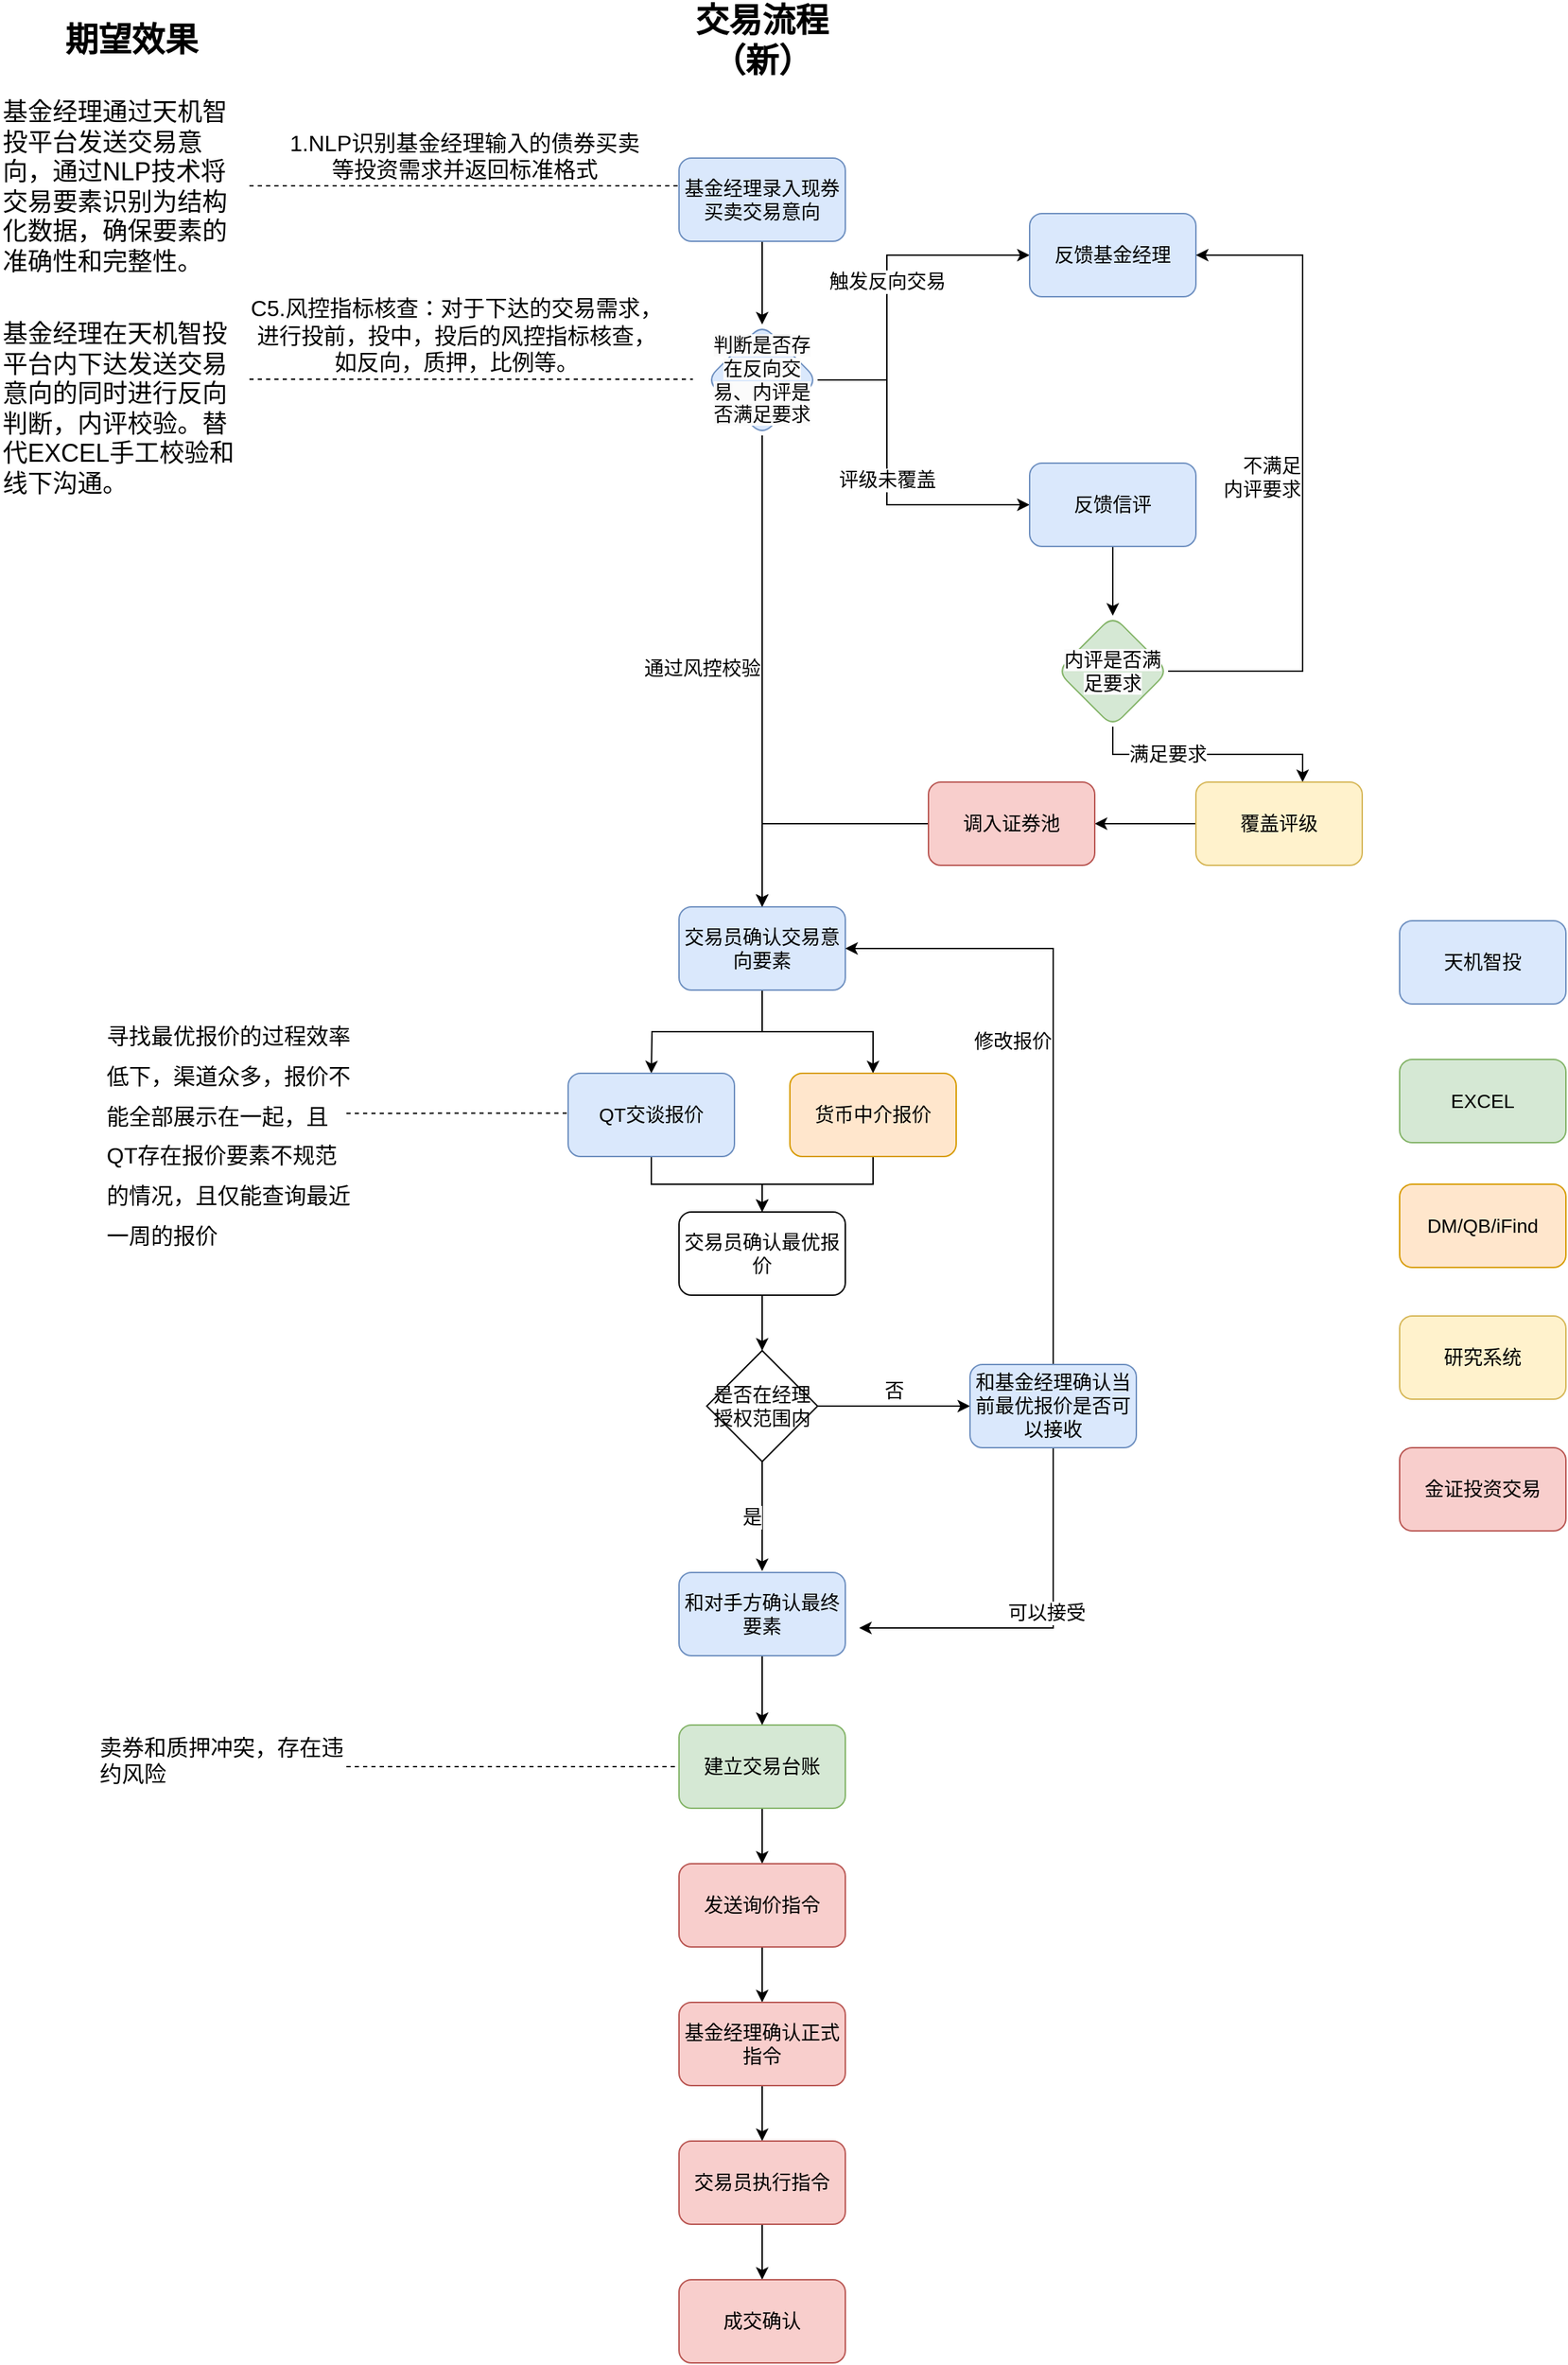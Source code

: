<mxfile version="26.1.0">
  <diagram id="C5RBs43oDa-KdzZeNtuy" name="Page-1">
    <mxGraphModel dx="2065" dy="1990" grid="1" gridSize="10" guides="1" tooltips="1" connect="1" arrows="1" fold="1" page="1" pageScale="1" pageWidth="827" pageHeight="1169" math="0" shadow="0">
      <root>
        <mxCell id="WIyWlLk6GJQsqaUBKTNV-0" />
        <mxCell id="WIyWlLk6GJQsqaUBKTNV-1" parent="WIyWlLk6GJQsqaUBKTNV-0" />
        <mxCell id="rE41ixS500IUOI0nH0Pi-16" value="通过风控校验" style="edgeStyle=orthogonalEdgeStyle;rounded=0;orthogonalLoop=1;jettySize=auto;html=1;exitX=0.5;exitY=1;exitDx=0;exitDy=0;fontSize=14;verticalAlign=middle;align=right;" parent="WIyWlLk6GJQsqaUBKTNV-1" source="rE41ixS500IUOI0nH0Pi-52" target="rE41ixS500IUOI0nH0Pi-0" edge="1">
          <mxGeometry x="-0.012" relative="1" as="geometry">
            <mxPoint x="220.0" y="-60" as="sourcePoint" />
            <mxPoint x="220.0" y="120" as="targetPoint" />
            <mxPoint as="offset" />
          </mxGeometry>
        </mxCell>
        <mxCell id="rE41ixS500IUOI0nH0Pi-66" style="edgeStyle=orthogonalEdgeStyle;rounded=0;orthogonalLoop=1;jettySize=auto;html=1;exitX=0.5;exitY=1;exitDx=0;exitDy=0;entryX=0.5;entryY=0;entryDx=0;entryDy=0;" parent="WIyWlLk6GJQsqaUBKTNV-1" source="WIyWlLk6GJQsqaUBKTNV-3" target="rE41ixS500IUOI0nH0Pi-52" edge="1">
          <mxGeometry relative="1" as="geometry" />
        </mxCell>
        <mxCell id="WIyWlLk6GJQsqaUBKTNV-3" value="基金经理录入现券买卖交易意向" style="rounded=1;whiteSpace=wrap;html=1;fontSize=14;glass=0;strokeWidth=1;shadow=0;fillColor=#dae8fc;strokeColor=#6c8ebf;" parent="WIyWlLk6GJQsqaUBKTNV-1" vertex="1">
          <mxGeometry x="160" y="-250" width="120" height="60" as="geometry" />
        </mxCell>
        <mxCell id="rE41ixS500IUOI0nH0Pi-15" style="edgeStyle=orthogonalEdgeStyle;rounded=0;orthogonalLoop=1;jettySize=auto;html=1;exitX=0.5;exitY=1;exitDx=0;exitDy=0;entryX=0.5;entryY=0;entryDx=0;entryDy=0;fontSize=14;" parent="WIyWlLk6GJQsqaUBKTNV-1" source="rE41ixS500IUOI0nH0Pi-0" edge="1">
          <mxGeometry relative="1" as="geometry">
            <mxPoint x="140.0" y="410" as="targetPoint" />
          </mxGeometry>
        </mxCell>
        <mxCell id="rE41ixS500IUOI0nH0Pi-19" style="edgeStyle=orthogonalEdgeStyle;rounded=0;orthogonalLoop=1;jettySize=auto;html=1;exitX=0.5;exitY=1;exitDx=0;exitDy=0;entryX=0.5;entryY=0;entryDx=0;entryDy=0;fontSize=14;" parent="WIyWlLk6GJQsqaUBKTNV-1" source="rE41ixS500IUOI0nH0Pi-0" target="rE41ixS500IUOI0nH0Pi-17" edge="1">
          <mxGeometry relative="1" as="geometry" />
        </mxCell>
        <mxCell id="rE41ixS500IUOI0nH0Pi-0" value="交易员确认交易意向要素" style="rounded=1;whiteSpace=wrap;html=1;fillColor=#dae8fc;strokeColor=#6c8ebf;fontSize=14;" parent="WIyWlLk6GJQsqaUBKTNV-1" vertex="1">
          <mxGeometry x="160" y="290" width="120" height="60" as="geometry" />
        </mxCell>
        <mxCell id="rE41ixS500IUOI0nH0Pi-2" style="edgeStyle=orthogonalEdgeStyle;rounded=0;orthogonalLoop=1;jettySize=auto;html=1;exitX=0.5;exitY=1;exitDx=0;exitDy=0;fontSize=14;" parent="WIyWlLk6GJQsqaUBKTNV-1" source="rE41ixS500IUOI0nH0Pi-0" target="rE41ixS500IUOI0nH0Pi-0" edge="1">
          <mxGeometry relative="1" as="geometry" />
        </mxCell>
        <mxCell id="rE41ixS500IUOI0nH0Pi-21" style="edgeStyle=orthogonalEdgeStyle;rounded=0;orthogonalLoop=1;jettySize=auto;html=1;exitX=0.5;exitY=1;exitDx=0;exitDy=0;entryX=0.5;entryY=0;entryDx=0;entryDy=0;fontSize=14;" parent="WIyWlLk6GJQsqaUBKTNV-1" target="rE41ixS500IUOI0nH0Pi-20" edge="1">
          <mxGeometry relative="1" as="geometry">
            <mxPoint x="140.0" y="470" as="sourcePoint" />
            <Array as="points">
              <mxPoint x="140" y="490" />
              <mxPoint x="220" y="490" />
            </Array>
          </mxGeometry>
        </mxCell>
        <mxCell id="rE41ixS500IUOI0nH0Pi-12" value="QT交谈报价" style="rounded=1;whiteSpace=wrap;html=1;fillColor=#dae8fc;strokeColor=#6c8ebf;fontSize=14;" parent="WIyWlLk6GJQsqaUBKTNV-1" vertex="1">
          <mxGeometry x="80" y="410" width="120" height="60" as="geometry" />
        </mxCell>
        <mxCell id="rE41ixS500IUOI0nH0Pi-34" style="edgeStyle=orthogonalEdgeStyle;rounded=0;orthogonalLoop=1;jettySize=auto;html=1;exitX=0.5;exitY=1;exitDx=0;exitDy=0;entryX=0.5;entryY=0;entryDx=0;entryDy=0;fontSize=14;" parent="WIyWlLk6GJQsqaUBKTNV-1" source="rE41ixS500IUOI0nH0Pi-17" target="rE41ixS500IUOI0nH0Pi-20" edge="1">
          <mxGeometry relative="1" as="geometry" />
        </mxCell>
        <mxCell id="rE41ixS500IUOI0nH0Pi-17" value="货币中介报价" style="rounded=1;whiteSpace=wrap;html=1;fillColor=#ffe6cc;strokeColor=#d79b00;fontSize=14;" parent="WIyWlLk6GJQsqaUBKTNV-1" vertex="1">
          <mxGeometry x="240" y="410" width="120" height="60" as="geometry" />
        </mxCell>
        <mxCell id="rE41ixS500IUOI0nH0Pi-24" style="edgeStyle=orthogonalEdgeStyle;rounded=0;orthogonalLoop=1;jettySize=auto;html=1;exitX=0.5;exitY=1;exitDx=0;exitDy=0;entryX=0.5;entryY=0;entryDx=0;entryDy=0;fontSize=14;" parent="WIyWlLk6GJQsqaUBKTNV-1" source="rE41ixS500IUOI0nH0Pi-20" target="rE41ixS500IUOI0nH0Pi-23" edge="1">
          <mxGeometry relative="1" as="geometry" />
        </mxCell>
        <mxCell id="rE41ixS500IUOI0nH0Pi-20" value="交易员确认最优报价" style="rounded=1;whiteSpace=wrap;html=1;fontSize=14;" parent="WIyWlLk6GJQsqaUBKTNV-1" vertex="1">
          <mxGeometry x="160" y="510" width="120" height="60" as="geometry" />
        </mxCell>
        <mxCell id="rE41ixS500IUOI0nH0Pi-25" value="否" style="edgeStyle=orthogonalEdgeStyle;rounded=0;orthogonalLoop=1;jettySize=auto;html=1;exitX=1;exitY=0.5;exitDx=0;exitDy=0;verticalAlign=bottom;entryX=0;entryY=0.5;entryDx=0;entryDy=0;fontSize=14;" parent="WIyWlLk6GJQsqaUBKTNV-1" source="rE41ixS500IUOI0nH0Pi-23" target="rE41ixS500IUOI0nH0Pi-26" edge="1">
          <mxGeometry relative="1" as="geometry">
            <mxPoint x="380" y="690" as="targetPoint" />
          </mxGeometry>
        </mxCell>
        <mxCell id="rE41ixS500IUOI0nH0Pi-28" value="是" style="edgeStyle=orthogonalEdgeStyle;rounded=0;orthogonalLoop=1;jettySize=auto;html=1;verticalAlign=middle;align=right;fontSize=14;" parent="WIyWlLk6GJQsqaUBKTNV-1" source="rE41ixS500IUOI0nH0Pi-23" edge="1">
          <mxGeometry relative="1" as="geometry">
            <mxPoint x="220" y="769" as="targetPoint" />
          </mxGeometry>
        </mxCell>
        <mxCell id="rE41ixS500IUOI0nH0Pi-23" value="是否在经理授权范围内" style="rhombus;whiteSpace=wrap;html=1;fontSize=14;" parent="WIyWlLk6GJQsqaUBKTNV-1" vertex="1">
          <mxGeometry x="180" y="610" width="80" height="80" as="geometry" />
        </mxCell>
        <mxCell id="rE41ixS500IUOI0nH0Pi-29" value="可以接受" style="edgeStyle=orthogonalEdgeStyle;rounded=0;orthogonalLoop=1;jettySize=auto;html=1;exitX=0.5;exitY=1;exitDx=0;exitDy=0;verticalAlign=bottom;fontSize=14;" parent="WIyWlLk6GJQsqaUBKTNV-1" source="rE41ixS500IUOI0nH0Pi-26" edge="1">
          <mxGeometry relative="1" as="geometry">
            <mxPoint x="290" y="810" as="targetPoint" />
            <Array as="points">
              <mxPoint x="430" y="810" />
            </Array>
          </mxGeometry>
        </mxCell>
        <mxCell id="rE41ixS500IUOI0nH0Pi-68" value="修改报价&lt;div&gt;&lt;br&gt;&lt;/div&gt;" style="edgeStyle=orthogonalEdgeStyle;rounded=0;orthogonalLoop=1;jettySize=auto;html=1;exitX=0.5;exitY=0;exitDx=0;exitDy=0;entryX=1;entryY=0.5;entryDx=0;entryDy=0;align=right;fontSize=14;verticalAlign=middle;" parent="WIyWlLk6GJQsqaUBKTNV-1" source="rE41ixS500IUOI0nH0Pi-26" target="rE41ixS500IUOI0nH0Pi-0" edge="1">
          <mxGeometry relative="1" as="geometry" />
        </mxCell>
        <mxCell id="rE41ixS500IUOI0nH0Pi-26" value="和基金经理确认当前最优报价是否可以接收" style="rounded=1;whiteSpace=wrap;html=1;fillColor=#dae8fc;strokeColor=#6c8ebf;fontSize=14;" parent="WIyWlLk6GJQsqaUBKTNV-1" vertex="1">
          <mxGeometry x="370" y="620" width="120" height="60" as="geometry" />
        </mxCell>
        <mxCell id="rE41ixS500IUOI0nH0Pi-67" style="edgeStyle=orthogonalEdgeStyle;rounded=0;orthogonalLoop=1;jettySize=auto;html=1;exitX=0.5;exitY=1;exitDx=0;exitDy=0;entryX=0.5;entryY=0;entryDx=0;entryDy=0;" parent="WIyWlLk6GJQsqaUBKTNV-1" source="rE41ixS500IUOI0nH0Pi-27" target="rE41ixS500IUOI0nH0Pi-30" edge="1">
          <mxGeometry relative="1" as="geometry" />
        </mxCell>
        <mxCell id="rE41ixS500IUOI0nH0Pi-27" value="建立交易台账" style="rounded=1;whiteSpace=wrap;html=1;fillColor=#d5e8d4;strokeColor=#82b366;fontSize=14;" parent="WIyWlLk6GJQsqaUBKTNV-1" vertex="1">
          <mxGeometry x="160" y="880" width="120" height="60" as="geometry" />
        </mxCell>
        <mxCell id="rE41ixS500IUOI0nH0Pi-36" value="" style="edgeStyle=orthogonalEdgeStyle;rounded=0;orthogonalLoop=1;jettySize=auto;html=1;fontSize=14;" parent="WIyWlLk6GJQsqaUBKTNV-1" source="rE41ixS500IUOI0nH0Pi-30" target="rE41ixS500IUOI0nH0Pi-32" edge="1">
          <mxGeometry relative="1" as="geometry" />
        </mxCell>
        <mxCell id="rE41ixS500IUOI0nH0Pi-30" value="发送询价指令" style="rounded=1;whiteSpace=wrap;html=1;labelBackgroundColor=none;fillColor=#f8cecc;strokeColor=#b85450;fontSize=14;" parent="WIyWlLk6GJQsqaUBKTNV-1" vertex="1">
          <mxGeometry x="160" y="980" width="120" height="60" as="geometry" />
        </mxCell>
        <mxCell id="rE41ixS500IUOI0nH0Pi-37" value="" style="edgeStyle=orthogonalEdgeStyle;rounded=0;orthogonalLoop=1;jettySize=auto;html=1;fontSize=14;" parent="WIyWlLk6GJQsqaUBKTNV-1" source="rE41ixS500IUOI0nH0Pi-32" target="rE41ixS500IUOI0nH0Pi-33" edge="1">
          <mxGeometry relative="1" as="geometry" />
        </mxCell>
        <mxCell id="rE41ixS500IUOI0nH0Pi-32" value="基金经理确认正式指令" style="rounded=1;whiteSpace=wrap;html=1;fillColor=#f8cecc;strokeColor=#b85450;fontSize=14;" parent="WIyWlLk6GJQsqaUBKTNV-1" vertex="1">
          <mxGeometry x="160" y="1080" width="120" height="60" as="geometry" />
        </mxCell>
        <mxCell id="rE41ixS500IUOI0nH0Pi-40" value="" style="edgeStyle=orthogonalEdgeStyle;rounded=0;orthogonalLoop=1;jettySize=auto;html=1;fontSize=14;" parent="WIyWlLk6GJQsqaUBKTNV-1" source="rE41ixS500IUOI0nH0Pi-33" target="rE41ixS500IUOI0nH0Pi-35" edge="1">
          <mxGeometry relative="1" as="geometry" />
        </mxCell>
        <mxCell id="rE41ixS500IUOI0nH0Pi-33" value="交易员执行指令" style="rounded=1;whiteSpace=wrap;html=1;fillColor=#f8cecc;strokeColor=#b85450;fontSize=14;" parent="WIyWlLk6GJQsqaUBKTNV-1" vertex="1">
          <mxGeometry x="160" y="1180" width="120" height="60" as="geometry" />
        </mxCell>
        <mxCell id="rE41ixS500IUOI0nH0Pi-35" value="成交确认" style="rounded=1;whiteSpace=wrap;html=1;fillColor=#f8cecc;strokeColor=#b85450;fontSize=14;" parent="WIyWlLk6GJQsqaUBKTNV-1" vertex="1">
          <mxGeometry x="160" y="1280" width="120" height="60" as="geometry" />
        </mxCell>
        <mxCell id="rE41ixS500IUOI0nH0Pi-41" value="EXCEL" style="rounded=1;whiteSpace=wrap;html=1;fillColor=#d5e8d4;strokeColor=#82b366;fontSize=14;" parent="WIyWlLk6GJQsqaUBKTNV-1" vertex="1">
          <mxGeometry x="680" y="400" width="120" height="60" as="geometry" />
        </mxCell>
        <mxCell id="rE41ixS500IUOI0nH0Pi-42" value="金证投资交易" style="rounded=1;whiteSpace=wrap;html=1;fillColor=#f8cecc;strokeColor=#b85450;fontSize=14;" parent="WIyWlLk6GJQsqaUBKTNV-1" vertex="1">
          <mxGeometry x="680" y="680" width="120" height="60" as="geometry" />
        </mxCell>
        <mxCell id="rE41ixS500IUOI0nH0Pi-43" value="天机智投" style="rounded=1;whiteSpace=wrap;html=1;fillColor=#dae8fc;strokeColor=#6c8ebf;fontSize=14;" parent="WIyWlLk6GJQsqaUBKTNV-1" vertex="1">
          <mxGeometry x="680" y="300" width="120" height="60" as="geometry" />
        </mxCell>
        <mxCell id="rE41ixS500IUOI0nH0Pi-44" value="DM/QB/iFind" style="rounded=1;whiteSpace=wrap;html=1;fillColor=#ffe6cc;strokeColor=#d79b00;fontSize=14;" parent="WIyWlLk6GJQsqaUBKTNV-1" vertex="1">
          <mxGeometry x="680" y="490" width="120" height="60" as="geometry" />
        </mxCell>
        <mxCell id="rE41ixS500IUOI0nH0Pi-56" value="触发反向交易" style="edgeStyle=orthogonalEdgeStyle;rounded=0;orthogonalLoop=1;jettySize=auto;html=1;verticalAlign=middle;fontSize=14;exitX=1;exitY=0.5;exitDx=0;exitDy=0;" parent="WIyWlLk6GJQsqaUBKTNV-1" source="rE41ixS500IUOI0nH0Pi-52" target="rE41ixS500IUOI0nH0Pi-55" edge="1">
          <mxGeometry relative="1" as="geometry">
            <Array as="points">
              <mxPoint x="310" y="-90" />
              <mxPoint x="310" y="-180" />
            </Array>
            <mxPoint as="offset" />
          </mxGeometry>
        </mxCell>
        <mxCell id="rE41ixS500IUOI0nH0Pi-73" value="评级未覆盖" style="edgeStyle=orthogonalEdgeStyle;rounded=0;orthogonalLoop=1;jettySize=auto;html=1;exitX=1;exitY=0.5;exitDx=0;exitDy=0;align=center;fontSize=14;verticalAlign=middle;entryX=0;entryY=0.5;entryDx=0;entryDy=0;" parent="WIyWlLk6GJQsqaUBKTNV-1" source="rE41ixS500IUOI0nH0Pi-52" target="rE41ixS500IUOI0nH0Pi-72" edge="1">
          <mxGeometry relative="1" as="geometry">
            <Array as="points">
              <mxPoint x="310" y="-90" />
              <mxPoint x="310" />
            </Array>
          </mxGeometry>
        </mxCell>
        <mxCell id="rE41ixS500IUOI0nH0Pi-52" value="&lt;br&gt;&lt;span style=&quot;color: rgb(0, 0, 0); font-family: Helvetica; font-style: normal; font-variant-ligatures: normal; font-variant-caps: normal; font-weight: 400; letter-spacing: normal; orphans: 2; text-align: center; text-indent: 0px; text-transform: none; widows: 2; word-spacing: 0px; -webkit-text-stroke-width: 0px; white-space: normal; background-color: rgb(251, 251, 251); text-decoration-thickness: initial; text-decoration-style: initial; text-decoration-color: initial; float: none; display: inline !important;&quot;&gt;判断是否存在反向交易、内评是否&lt;/span&gt;&lt;span style=&quot;background-color: light-dark(rgb(251, 251, 251), rgb(21, 21, 21)); color: light-dark(rgb(0, 0, 0), rgb(237, 237, 237));&quot;&gt;满足要求&lt;/span&gt;&lt;div&gt;&lt;br&gt;&lt;/div&gt;" style="rhombus;whiteSpace=wrap;html=1;fillColor=#dae8fc;strokeColor=#6c8ebf;rounded=1;textShadow=0;fontSize=14;" parent="WIyWlLk6GJQsqaUBKTNV-1" vertex="1">
          <mxGeometry x="180" y="-130" width="80" height="80" as="geometry" />
        </mxCell>
        <mxCell id="rE41ixS500IUOI0nH0Pi-55" value="反馈基金经理" style="whiteSpace=wrap;html=1;fillColor=#dae8fc;strokeColor=#6c8ebf;rounded=1;fontSize=14;" parent="WIyWlLk6GJQsqaUBKTNV-1" vertex="1">
          <mxGeometry x="413" y="-210" width="120" height="60" as="geometry" />
        </mxCell>
        <mxCell id="rE41ixS500IUOI0nH0Pi-59" value="1.NLP识别基金经理输入的债券买卖&lt;div&gt;等投资需求并返回标准格式&lt;/div&gt;" style="edgeStyle=orthogonalEdgeStyle;rounded=0;orthogonalLoop=1;jettySize=auto;html=1;dashed=1;endArrow=none;startFill=0;exitX=1;exitY=0.5;exitDx=0;exitDy=0;fontSize=16;verticalAlign=bottom;" parent="WIyWlLk6GJQsqaUBKTNV-1" edge="1" source="rE41ixS500IUOI0nH0Pi-70">
          <mxGeometry x="-0.002" relative="1" as="geometry">
            <mxPoint x="160" y="-230" as="targetPoint" />
            <mxPoint x="-115" y="-260" as="sourcePoint" />
            <Array as="points" />
            <mxPoint as="offset" />
          </mxGeometry>
        </mxCell>
        <mxCell id="rE41ixS500IUOI0nH0Pi-61" value="期望效果" style="text;html=1;align=center;verticalAlign=middle;whiteSpace=wrap;rounded=0;fontSize=24;fontStyle=1" parent="WIyWlLk6GJQsqaUBKTNV-1" vertex="1">
          <mxGeometry x="-300" y="-350" width="130" height="30" as="geometry" />
        </mxCell>
        <mxCell id="rE41ixS500IUOI0nH0Pi-62" value="交易流程（新&lt;span style=&quot;background-color: transparent; color: light-dark(rgb(0, 0, 0), rgb(255, 255, 255));&quot;&gt;）&lt;/span&gt;" style="text;html=1;align=center;verticalAlign=middle;whiteSpace=wrap;rounded=0;fontSize=24;fontStyle=1" parent="WIyWlLk6GJQsqaUBKTNV-1" vertex="1">
          <mxGeometry x="170" y="-350" width="100" height="30" as="geometry" />
        </mxCell>
        <mxCell id="rE41ixS500IUOI0nH0Pi-69" value="卖券和质押冲突，存在违约风险" style="text;html=1;whiteSpace=wrap;overflow=hidden;rounded=0;fontSize=16;" parent="WIyWlLk6GJQsqaUBKTNV-1" vertex="1">
          <mxGeometry x="-260" y="880" width="180" height="60" as="geometry" />
        </mxCell>
        <mxCell id="rE41ixS500IUOI0nH0Pi-70" value="&lt;h1 style=&quot;margin-top: 0px;&quot;&gt;&lt;span style=&quot;background-color: transparent; color: light-dark(rgb(0, 0, 0), rgb(255, 255, 255)); font-weight: normal;&quot;&gt;&lt;font&gt;基金经理通过天机智投平台发送交易意向，通过NLP技术将交易要素识别为结构化数据，确保要素的准确性和完整性。&lt;/font&gt;&lt;/span&gt;&lt;/h1&gt;" style="text;html=1;whiteSpace=wrap;overflow=hidden;rounded=0;fontSize=9;" parent="WIyWlLk6GJQsqaUBKTNV-1" vertex="1">
          <mxGeometry x="-330" y="-300" width="180" height="140" as="geometry" />
        </mxCell>
        <mxCell id="rE41ixS500IUOI0nH0Pi-71" style="edgeStyle=orthogonalEdgeStyle;rounded=0;orthogonalLoop=1;jettySize=auto;html=1;exitX=1;exitY=0.5;exitDx=0;exitDy=0;endArrow=none;startFill=0;dashed=1;entryX=0;entryY=0.5;entryDx=0;entryDy=0;" parent="WIyWlLk6GJQsqaUBKTNV-1" source="rE41ixS500IUOI0nH0Pi-69" target="rE41ixS500IUOI0nH0Pi-27" edge="1">
          <mxGeometry relative="1" as="geometry">
            <mxPoint x="-90.0" y="750" as="sourcePoint" />
            <mxPoint x="150" y="790" as="targetPoint" />
            <Array as="points" />
          </mxGeometry>
        </mxCell>
        <mxCell id="rE41ixS500IUOI0nH0Pi-75" style="edgeStyle=orthogonalEdgeStyle;rounded=0;orthogonalLoop=1;jettySize=auto;html=1;exitX=0.5;exitY=1;exitDx=0;exitDy=0;entryX=0.5;entryY=0;entryDx=0;entryDy=0;" parent="WIyWlLk6GJQsqaUBKTNV-1" source="rE41ixS500IUOI0nH0Pi-72" target="rE41ixS500IUOI0nH0Pi-74" edge="1">
          <mxGeometry relative="1" as="geometry" />
        </mxCell>
        <mxCell id="rE41ixS500IUOI0nH0Pi-72" value="反馈信评" style="whiteSpace=wrap;html=1;fillColor=#dae8fc;strokeColor=#6c8ebf;rounded=1;fontSize=14;" parent="WIyWlLk6GJQsqaUBKTNV-1" vertex="1">
          <mxGeometry x="413" y="-30" width="120" height="60" as="geometry" />
        </mxCell>
        <mxCell id="rE41ixS500IUOI0nH0Pi-77" value="满足要求" style="edgeStyle=orthogonalEdgeStyle;rounded=0;orthogonalLoop=1;jettySize=auto;html=1;align=right;fontSize=14;" parent="WIyWlLk6GJQsqaUBKTNV-1" source="rE41ixS500IUOI0nH0Pi-74" target="rE41ixS500IUOI0nH0Pi-76" edge="1">
          <mxGeometry relative="1" as="geometry">
            <Array as="points">
              <mxPoint x="473" y="180" />
              <mxPoint x="610" y="180" />
            </Array>
          </mxGeometry>
        </mxCell>
        <mxCell id="rE41ixS500IUOI0nH0Pi-78" value="不满足&lt;div&gt;内评要求&lt;/div&gt;" style="edgeStyle=orthogonalEdgeStyle;rounded=0;orthogonalLoop=1;jettySize=auto;html=1;entryX=1;entryY=0.5;entryDx=0;entryDy=0;align=right;fontSize=14;exitX=1;exitY=0.5;exitDx=0;exitDy=0;" parent="WIyWlLk6GJQsqaUBKTNV-1" source="rE41ixS500IUOI0nH0Pi-74" target="rE41ixS500IUOI0nH0Pi-55" edge="1">
          <mxGeometry x="0.0" relative="1" as="geometry">
            <mxPoint x="603" y="-180" as="targetPoint" />
            <mxPoint x="563" y="90" as="sourcePoint" />
            <Array as="points">
              <mxPoint x="610" y="120" />
              <mxPoint x="610" y="-180" />
            </Array>
            <mxPoint as="offset" />
          </mxGeometry>
        </mxCell>
        <mxCell id="rE41ixS500IUOI0nH0Pi-74" value="&lt;br&gt;&lt;span style=&quot;color: rgb(0, 0, 0); font-family: Helvetica; font-style: normal; font-variant-ligatures: normal; font-variant-caps: normal; font-weight: 400; letter-spacing: normal; orphans: 2; text-align: center; text-indent: 0px; text-transform: none; widows: 2; word-spacing: 0px; -webkit-text-stroke-width: 0px; white-space: normal; background-color: rgb(251, 251, 251); text-decoration-thickness: initial; text-decoration-style: initial; text-decoration-color: initial; float: none; display: inline !important;&quot;&gt;内评是否&lt;/span&gt;&lt;span style=&quot;background-color: light-dark(rgb(251, 251, 251), rgb(21, 21, 21)); color: light-dark(rgb(0, 0, 0), rgb(237, 237, 237));&quot;&gt;满足要求&lt;/span&gt;&lt;div&gt;&lt;br&gt;&lt;/div&gt;" style="rhombus;whiteSpace=wrap;html=1;fillColor=#d5e8d4;strokeColor=#82b366;rounded=1;textShadow=0;fontSize=14;" parent="WIyWlLk6GJQsqaUBKTNV-1" vertex="1">
          <mxGeometry x="433" y="80" width="80" height="80" as="geometry" />
        </mxCell>
        <mxCell id="rE41ixS500IUOI0nH0Pi-86" style="edgeStyle=orthogonalEdgeStyle;rounded=0;orthogonalLoop=1;jettySize=auto;html=1;exitX=0;exitY=0.5;exitDx=0;exitDy=0;entryX=1;entryY=0.5;entryDx=0;entryDy=0;" parent="WIyWlLk6GJQsqaUBKTNV-1" source="rE41ixS500IUOI0nH0Pi-76" target="rE41ixS500IUOI0nH0Pi-83" edge="1">
          <mxGeometry relative="1" as="geometry" />
        </mxCell>
        <mxCell id="rE41ixS500IUOI0nH0Pi-76" value="覆盖评级" style="whiteSpace=wrap;html=1;fontSize=14;fillColor=#fff2cc;strokeColor=#d6b656;rounded=1;" parent="WIyWlLk6GJQsqaUBKTNV-1" vertex="1">
          <mxGeometry x="533" y="200" width="120" height="60" as="geometry" />
        </mxCell>
        <mxCell id="rE41ixS500IUOI0nH0Pi-80" value="&lt;h1 style=&quot;margin-top: 0px;&quot;&gt;&lt;span style=&quot;background-color: transparent; color: light-dark(rgb(0, 0, 0), rgb(255, 255, 255)); font-weight: normal;&quot;&gt;&lt;font style=&quot;font-size: 16px;&quot;&gt;寻找最优报价的过程效率低下，渠道众多，报价不能全部展示在一起，且QT存在报价要素不规范的情况，且仅能查询最近一周的报价&lt;/font&gt;&lt;/span&gt;&lt;/h1&gt;" style="text;html=1;whiteSpace=wrap;overflow=hidden;rounded=0;" parent="WIyWlLk6GJQsqaUBKTNV-1" vertex="1">
          <mxGeometry x="-255" y="360" width="180" height="180" as="geometry" />
        </mxCell>
        <mxCell id="rE41ixS500IUOI0nH0Pi-82" style="edgeStyle=orthogonalEdgeStyle;rounded=0;orthogonalLoop=1;jettySize=auto;html=1;endArrow=none;startFill=0;dashed=1;entryX=0;entryY=0.5;entryDx=0;entryDy=0;" parent="WIyWlLk6GJQsqaUBKTNV-1" target="rE41ixS500IUOI0nH0Pi-12" edge="1">
          <mxGeometry relative="1" as="geometry">
            <mxPoint x="-80" y="438.82" as="sourcePoint" />
            <mxPoint x="70" y="439" as="targetPoint" />
            <Array as="points">
              <mxPoint x="80" y="439" />
            </Array>
          </mxGeometry>
        </mxCell>
        <mxCell id="rE41ixS500IUOI0nH0Pi-87" style="edgeStyle=orthogonalEdgeStyle;rounded=0;orthogonalLoop=1;jettySize=auto;html=1;exitX=0;exitY=0.5;exitDx=0;exitDy=0;entryX=0.5;entryY=0;entryDx=0;entryDy=0;" parent="WIyWlLk6GJQsqaUBKTNV-1" source="rE41ixS500IUOI0nH0Pi-83" target="rE41ixS500IUOI0nH0Pi-0" edge="1">
          <mxGeometry relative="1" as="geometry" />
        </mxCell>
        <mxCell id="rE41ixS500IUOI0nH0Pi-83" value="调入证券池" style="whiteSpace=wrap;html=1;fontSize=14;fillColor=#f8cecc;strokeColor=#b85450;rounded=1;" parent="WIyWlLk6GJQsqaUBKTNV-1" vertex="1">
          <mxGeometry x="340" y="200" width="120" height="60" as="geometry" />
        </mxCell>
        <mxCell id="rE41ixS500IUOI0nH0Pi-84" value="研究系统" style="whiteSpace=wrap;html=1;fontSize=14;fillColor=#fff2cc;strokeColor=#d6b656;rounded=1;" parent="WIyWlLk6GJQsqaUBKTNV-1" vertex="1">
          <mxGeometry x="680" y="585" width="120" height="60" as="geometry" />
        </mxCell>
        <mxCell id="rE41ixS500IUOI0nH0Pi-90" style="edgeStyle=orthogonalEdgeStyle;rounded=0;orthogonalLoop=1;jettySize=auto;html=1;exitX=0.5;exitY=1;exitDx=0;exitDy=0;entryX=0.5;entryY=0;entryDx=0;entryDy=0;" parent="WIyWlLk6GJQsqaUBKTNV-1" source="rE41ixS500IUOI0nH0Pi-88" target="rE41ixS500IUOI0nH0Pi-27" edge="1">
          <mxGeometry relative="1" as="geometry" />
        </mxCell>
        <mxCell id="rE41ixS500IUOI0nH0Pi-88" value="和对手方确认最终要素" style="rounded=1;whiteSpace=wrap;html=1;fillColor=#dae8fc;strokeColor=#6c8ebf;fontSize=14;" parent="WIyWlLk6GJQsqaUBKTNV-1" vertex="1">
          <mxGeometry x="160" y="770" width="120" height="60" as="geometry" />
        </mxCell>
        <mxCell id="Zcv2Pc9pP1g-wqujLmrF-0" style="edgeStyle=orthogonalEdgeStyle;rounded=0;orthogonalLoop=1;jettySize=auto;html=1;dashed=1;endArrow=none;startFill=0;" edge="1" parent="WIyWlLk6GJQsqaUBKTNV-1" source="Zcv2Pc9pP1g-wqujLmrF-1">
          <mxGeometry relative="1" as="geometry">
            <mxPoint x="170" y="-90.5" as="targetPoint" />
            <mxPoint x="-70" y="-90.5" as="sourcePoint" />
            <Array as="points">
              <mxPoint x="10" y="-90" />
            </Array>
          </mxGeometry>
        </mxCell>
        <mxCell id="Zcv2Pc9pP1g-wqujLmrF-2" value="C5.风控指标核查：对于下达的交易需求，&lt;div&gt;进行投前，投中，&lt;span style=&quot;background-color: light-dark(#ffffff, var(--ge-dark-color, #121212)); color: light-dark(rgb(0, 0, 0), rgb(255, 255, 255));&quot;&gt;投后的风控指标核查，&lt;/span&gt;&lt;/div&gt;&lt;div&gt;&lt;span style=&quot;background-color: light-dark(#ffffff, var(--ge-dark-color, #121212)); color: light-dark(rgb(0, 0, 0), rgb(255, 255, 255));&quot;&gt;如反向，质押，比例等。&lt;/span&gt;&lt;/div&gt;" style="edgeLabel;html=1;align=center;verticalAlign=bottom;resizable=0;points=[];fontSize=16;" vertex="1" connectable="0" parent="Zcv2Pc9pP1g-wqujLmrF-0">
          <mxGeometry x="-0.073" y="1" relative="1" as="geometry">
            <mxPoint as="offset" />
          </mxGeometry>
        </mxCell>
        <mxCell id="Zcv2Pc9pP1g-wqujLmrF-1" value="&lt;h1 style=&quot;margin-top: 0px;&quot;&gt;&lt;span style=&quot;background-color: transparent; color: light-dark(rgb(0, 0, 0), rgb(255, 255, 255)); font-weight: normal;&quot;&gt;&lt;font&gt;基金经理在天机智投平台内下达发送交易意向的同时进行反向判断，内评校验。替代EXCEL手工校验和线下沟通。&lt;/font&gt;&lt;/span&gt;&lt;/h1&gt;" style="text;html=1;whiteSpace=wrap;overflow=hidden;rounded=0;fontSize=9;" vertex="1" parent="WIyWlLk6GJQsqaUBKTNV-1">
          <mxGeometry x="-330" y="-140" width="180" height="140" as="geometry" />
        </mxCell>
      </root>
    </mxGraphModel>
  </diagram>
</mxfile>
